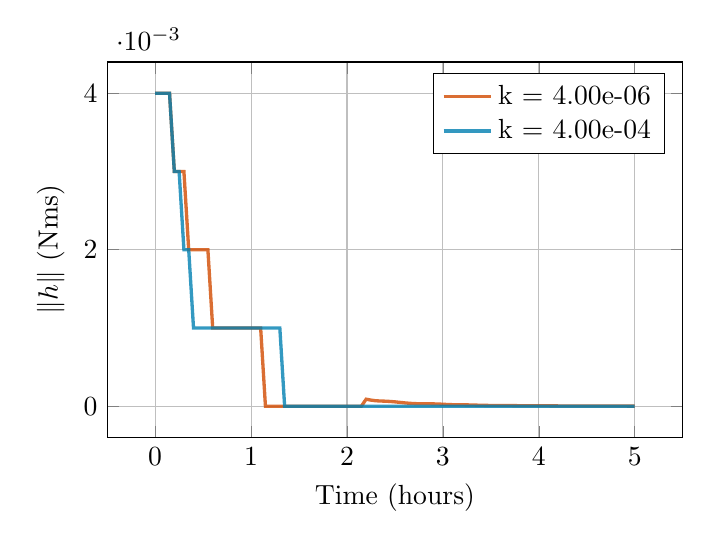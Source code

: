 % Recommended preamble:
\begin{tikzpicture}
\begin{axis}[xmajorgrids, ymajorgrids, height={2.5in}, width={3.5in}, xlabel={Time (hours)}, ylabel={$\|h\|$ (Nms)}, legend pos={north east}]
    \addplot+[no marks, very thick, style={solid}, color={rgb,1:red,0.82;green,0.29;blue,0.0}, opacity={0.8}]
        coordinates {
            (0.0,0.004)
            (0.05,0.004)
            (0.1,0.004)
            (0.15,0.004)
            (0.2,0.003)
            (0.25,0.003)
            (0.3,0.003)
            (0.35,0.002)
            (0.4,0.002)
            (0.45,0.002)
            (0.5,0.002)
            (0.55,0.002)
            (0.6,0.001)
            (0.65,0.001)
            (0.7,0.001)
            (0.75,0.001)
            (0.8,0.001)
            (0.85,0.001)
            (0.9,0.001)
            (0.95,0.001)
            (1.0,0.001)
            (1.05,0.001)
            (1.1,0.001)
            (1.15,0.0)
            (1.2,0.0)
            (1.25,0.0)
            (1.3,0.0)
            (1.35,0.0)
            (1.4,0.0)
            (1.45,0.0)
            (1.5,0.0)
            (1.55,0.0)
            (1.6,0.0)
            (1.65,0.0)
            (1.7,0.0)
            (1.75,0.0)
            (1.8,0.0)
            (1.85,0.0)
            (1.9,0.0)
            (1.95,0.0)
            (2.0,0.0)
            (2.05,0.0)
            (2.1,0.0)
            (2.15,0.0)
            (2.2,8.964e-5)
            (2.25,7.783e-5)
            (2.3,6.968e-5)
            (2.35,6.612e-5)
            (2.4,6.405e-5)
            (2.45,6.064e-5)
            (2.5,5.545e-5)
            (2.55,4.92e-5)
            (2.6,4.274e-5)
            (2.65,3.72e-5)
            (2.7,3.331e-5)
            (2.75,3.136e-5)
            (2.8,3.074e-5)
            (2.85,3.051e-5)
            (2.9,2.964e-5)
            (2.95,2.791e-5)
            (3.0,2.489e-5)
            (3.05,2.157e-5)
            (3.1,1.934e-5)
            (3.15,1.845e-5)
            (3.2,1.792e-5)
            (3.25,1.694e-5)
            (3.3,1.539e-5)
            (3.35,1.352e-5)
            (3.4,1.172e-5)
            (3.45,1.037e-5)
            (3.5,9.536e-6)
            (3.55,9.08e-6)
            (3.6,8.866e-6)
            (3.65,8.646e-6)
            (3.7,8.141e-6)
            (3.75,7.288e-6)
            (3.8,6.331e-6)
            (3.85,5.68e-6)
            (3.9,5.413e-6)
            (3.95,5.293e-6)
            (4.0,5.175e-6)
            (4.05,4.989e-6)
            (4.1,4.668e-6)
            (4.15,4.189e-6)
            (4.2,3.632e-6)
            (4.25,3.139e-6)
            (4.3,2.808e-6)
            (4.35,2.644e-6)
            (4.4,2.582e-6)
            (4.45,2.531e-6)
            (4.5,2.408e-6)
            (4.55,2.177e-6)
            (4.6,1.892e-6)
            (4.65,1.686e-6)
            (4.7,1.622e-6)
            (4.75,1.615e-6)
            (4.8,1.59e-6)
            (4.85,1.521e-6)
            (4.9,1.407e-6)
            (4.95,1.254e-6)
            (5.0,1.084e-6)
        }
        ;
    \addplot+[no marks, very thick, style={solid}, color={rgb,1:red,0.0;green,0.498;blue,0.694}, opacity={0.8}]
        coordinates {
            (0.0,0.004)
            (0.05,0.004)
            (0.1,0.004)
            (0.15,0.004)
            (0.2,0.003)
            (0.25,0.003)
            (0.3,0.002)
            (0.35,0.002)
            (0.4,0.001)
            (0.45,0.001)
            (0.5,0.001)
            (0.55,0.001)
            (0.6,0.001)
            (0.65,0.001)
            (0.7,0.001)
            (0.75,0.001)
            (0.8,0.001)
            (0.85,0.001)
            (0.9,0.001)
            (0.95,0.001)
            (1.0,0.001)
            (1.05,0.001)
            (1.1,0.001)
            (1.15,0.001)
            (1.2,0.001)
            (1.25,0.001)
            (1.3,0.001)
            (1.35,0.0)
            (1.4,0.0)
            (1.45,0.0)
            (1.5,0.0)
            (1.55,0.0)
            (1.6,0.0)
            (1.65,0.0)
            (1.7,0.0)
            (1.75,0.0)
            (1.8,0.0)
            (1.85,0.0)
            (1.9,0.0)
            (1.95,0.0)
            (2.0,0.0)
            (2.05,0.0)
            (2.1,0.0)
            (2.15,0.0)
            (2.2,0.0)
            (2.25,0.0)
            (2.3,0.0)
            (2.35,0.0)
            (2.4,0.0)
            (2.45,0.0)
            (2.5,0.0)
            (2.55,0.0)
            (2.6,0.0)
            (2.65,0.0)
            (2.7,0.0)
            (2.75,0.0)
            (2.8,0.0)
            (2.85,0.0)
            (2.9,0.0)
            (2.95,0.0)
            (3.0,0.0)
            (3.05,0.0)
            (3.1,0.0)
            (3.15,0.0)
            (3.2,0.0)
            (3.25,0.0)
            (3.3,0.0)
            (3.35,0.0)
            (3.4,0.0)
            (3.45,0.0)
            (3.5,0.0)
            (3.55,0.0)
            (3.6,0.0)
            (3.65,0.0)
            (3.7,0.0)
            (3.75,0.0)
            (3.8,0.0)
            (3.85,0.0)
            (3.9,0.0)
            (3.95,0.0)
            (4.0,0.0)
            (4.05,0.0)
            (4.1,0.0)
            (4.15,0.0)
            (4.2,0.0)
            (4.25,0.0)
            (4.3,0.0)
            (4.35,0.0)
            (4.4,0.0)
            (4.45,0.0)
            (4.5,0.0)
            (4.55,0.0)
            (4.6,0.0)
            (4.65,0.0)
            (4.7,0.0)
            (4.75,0.0)
            (4.8,0.0)
            (4.85,0.0)
            (4.9,0.0)
            (4.95,0.0)
            (5.0,0.0)
        }
        ;
    \legend{{k = 4.00e-06},{k = 4.00e-04}}
\end{axis}
\end{tikzpicture}
